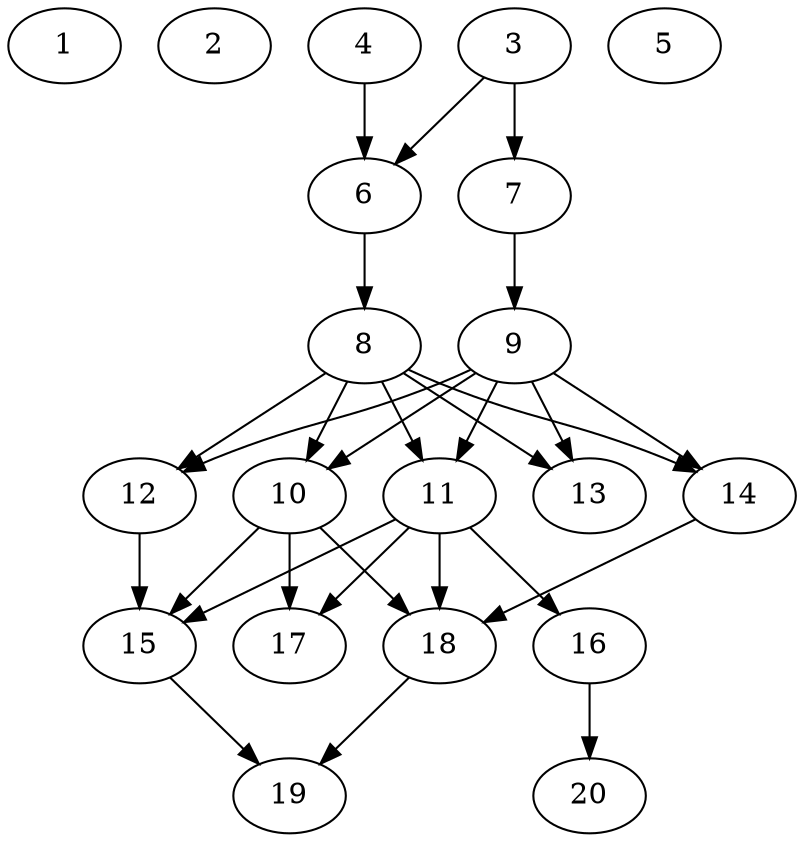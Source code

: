 // DAG automatically generated by daggen at Tue Jul 23 14:22:50 2019
// ./daggen --dot -n 20 --ccr 0.5 --fat 0.5 --regular 0.5 --density 0.6 --mindata 5242880 --maxdata 52428800 
digraph G {
  1 [size="21172224", alpha="0.16", expect_size="10586112"] 
  2 [size="47695872", alpha="0.09", expect_size="23847936"] 
  3 [size="81979392", alpha="0.12", expect_size="40989696"] 
  3 -> 6 [size ="40989696"]
  3 -> 7 [size ="40989696"]
  4 [size="59693056", alpha="0.17", expect_size="29846528"] 
  4 -> 6 [size ="29846528"]
  5 [size="103929856", alpha="0.07", expect_size="51964928"] 
  6 [size="49782784", alpha="0.17", expect_size="24891392"] 
  6 -> 8 [size ="24891392"]
  7 [size="76042240", alpha="0.05", expect_size="38021120"] 
  7 -> 9 [size ="38021120"]
  8 [size="28321792", alpha="0.18", expect_size="14160896"] 
  8 -> 10 [size ="14160896"]
  8 -> 11 [size ="14160896"]
  8 -> 12 [size ="14160896"]
  8 -> 13 [size ="14160896"]
  8 -> 14 [size ="14160896"]
  9 [size="98363392", alpha="0.01", expect_size="49181696"] 
  9 -> 10 [size ="49181696"]
  9 -> 11 [size ="49181696"]
  9 -> 12 [size ="49181696"]
  9 -> 13 [size ="49181696"]
  9 -> 14 [size ="49181696"]
  10 [size="25147392", alpha="0.15", expect_size="12573696"] 
  10 -> 15 [size ="12573696"]
  10 -> 17 [size ="12573696"]
  10 -> 18 [size ="12573696"]
  11 [size="75546624", alpha="0.03", expect_size="37773312"] 
  11 -> 15 [size ="37773312"]
  11 -> 16 [size ="37773312"]
  11 -> 17 [size ="37773312"]
  11 -> 18 [size ="37773312"]
  12 [size="58191872", alpha="0.06", expect_size="29095936"] 
  12 -> 15 [size ="29095936"]
  13 [size="102266880", alpha="0.10", expect_size="51133440"] 
  14 [size="66703360", alpha="0.08", expect_size="33351680"] 
  14 -> 18 [size ="33351680"]
  15 [size="51736576", alpha="0.18", expect_size="25868288"] 
  15 -> 19 [size ="25868288"]
  16 [size="84465664", alpha="0.02", expect_size="42232832"] 
  16 -> 20 [size ="42232832"]
  17 [size="70694912", alpha="0.10", expect_size="35347456"] 
  18 [size="96620544", alpha="0.11", expect_size="48310272"] 
  18 -> 19 [size ="48310272"]
  19 [size="87046144", alpha="0.12", expect_size="43523072"] 
  20 [size="89712640", alpha="0.07", expect_size="44856320"] 
}
